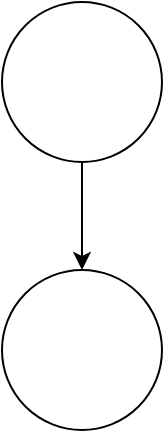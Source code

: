 <mxfile version="21.8.2" type="github" pages="2">
  <diagram name="Seite-1" id="aamGcWJ3VRQSh024VY09">
    <mxGraphModel dx="794" dy="474" grid="1" gridSize="10" guides="1" tooltips="1" connect="1" arrows="1" fold="1" page="1" pageScale="1" pageWidth="827" pageHeight="1169" math="0" shadow="0">
      <root>
        <mxCell id="0" />
        <mxCell id="1" parent="0" />
        <mxCell id="Gq61Al9h7YUSOYhf9FTM-1" value="" style="ellipse;whiteSpace=wrap;html=1;aspect=fixed;" parent="1" vertex="1">
          <mxGeometry x="365" y="334" width="80" height="80" as="geometry" />
        </mxCell>
        <mxCell id="_1coEGJttwFMshDfbJGF-2" value="" style="edgeStyle=orthogonalEdgeStyle;rounded=0;orthogonalLoop=1;jettySize=auto;html=1;" edge="1" parent="1" source="_1coEGJttwFMshDfbJGF-1" target="Gq61Al9h7YUSOYhf9FTM-1">
          <mxGeometry relative="1" as="geometry" />
        </mxCell>
        <mxCell id="_1coEGJttwFMshDfbJGF-1" value="" style="ellipse;whiteSpace=wrap;html=1;aspect=fixed;" vertex="1" parent="1">
          <mxGeometry x="365" y="200" width="80" height="80" as="geometry" />
        </mxCell>
      </root>
    </mxGraphModel>
  </diagram>
  <diagram id="WeWLatc0-IQtaJQzUfE6" name="Seite-2">
    <mxGraphModel dx="1434" dy="834" grid="1" gridSize="10" guides="1" tooltips="1" connect="1" arrows="1" fold="1" page="1" pageScale="1" pageWidth="827" pageHeight="1169" math="0" shadow="0">
      <root>
        <mxCell id="0" />
        <mxCell id="1" parent="0" />
      </root>
    </mxGraphModel>
  </diagram>
</mxfile>
